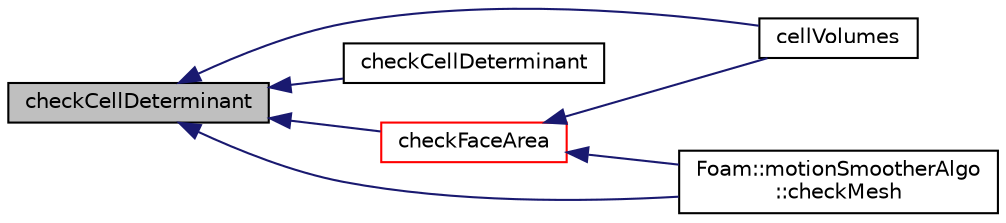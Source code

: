 digraph "checkCellDeterminant"
{
  bgcolor="transparent";
  edge [fontname="Helvetica",fontsize="10",labelfontname="Helvetica",labelfontsize="10"];
  node [fontname="Helvetica",fontsize="10",shape=record];
  rankdir="LR";
  Node6894 [label="checkCellDeterminant",height=0.2,width=0.4,color="black", fillcolor="grey75", style="filled", fontcolor="black"];
  Node6894 -> Node6895 [dir="back",color="midnightblue",fontsize="10",style="solid",fontname="Helvetica"];
  Node6895 [label="cellVolumes",height=0.2,width=0.4,color="black",URL="$a22309.html#abead6b42c36ac9c1a86fb2707b304a2f"];
  Node6894 -> Node6896 [dir="back",color="midnightblue",fontsize="10",style="solid",fontname="Helvetica"];
  Node6896 [label="checkCellDeterminant",height=0.2,width=0.4,color="black",URL="$a22309.html#a7886714ba5bd238a47ff3ddc41748534"];
  Node6894 -> Node6897 [dir="back",color="midnightblue",fontsize="10",style="solid",fontname="Helvetica"];
  Node6897 [label="checkFaceArea",height=0.2,width=0.4,color="red",URL="$a22309.html#a462b3d04e6ddc005ef107c6e4ed30aeb",tooltip="Small faces. "];
  Node6897 -> Node6895 [dir="back",color="midnightblue",fontsize="10",style="solid",fontname="Helvetica"];
  Node6897 -> Node6901 [dir="back",color="midnightblue",fontsize="10",style="solid",fontname="Helvetica"];
  Node6901 [label="Foam::motionSmootherAlgo\l::checkMesh",height=0.2,width=0.4,color="black",URL="$a22297.html#aa9f61ed4ec6238efaec747b27fa0143c",tooltip="Check part of mesh including baffles with mesh settings in dict. "];
  Node6894 -> Node6901 [dir="back",color="midnightblue",fontsize="10",style="solid",fontname="Helvetica"];
}

